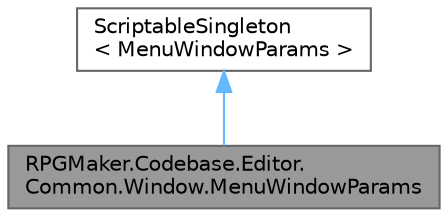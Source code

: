 digraph "RPGMaker.Codebase.Editor.Common.Window.MenuWindowParams"
{
 // LATEX_PDF_SIZE
  bgcolor="transparent";
  edge [fontname=Helvetica,fontsize=10,labelfontname=Helvetica,labelfontsize=10];
  node [fontname=Helvetica,fontsize=10,shape=box,height=0.2,width=0.4];
  Node1 [id="Node000001",label="RPGMaker.Codebase.Editor.\lCommon.Window.MenuWindowParams",height=0.2,width=0.4,color="gray40", fillcolor="grey60", style="filled", fontcolor="black",tooltip="😁 メニュー・ウィンドウ引数"];
  Node2 -> Node1 [id="edge1_Node000001_Node000002",dir="back",color="steelblue1",style="solid",tooltip=" "];
  Node2 [id="Node000002",label="ScriptableSingleton\l\< MenuWindowParams \>",height=0.2,width=0.4,color="gray40", fillcolor="white", style="filled",tooltip=" "];
}
